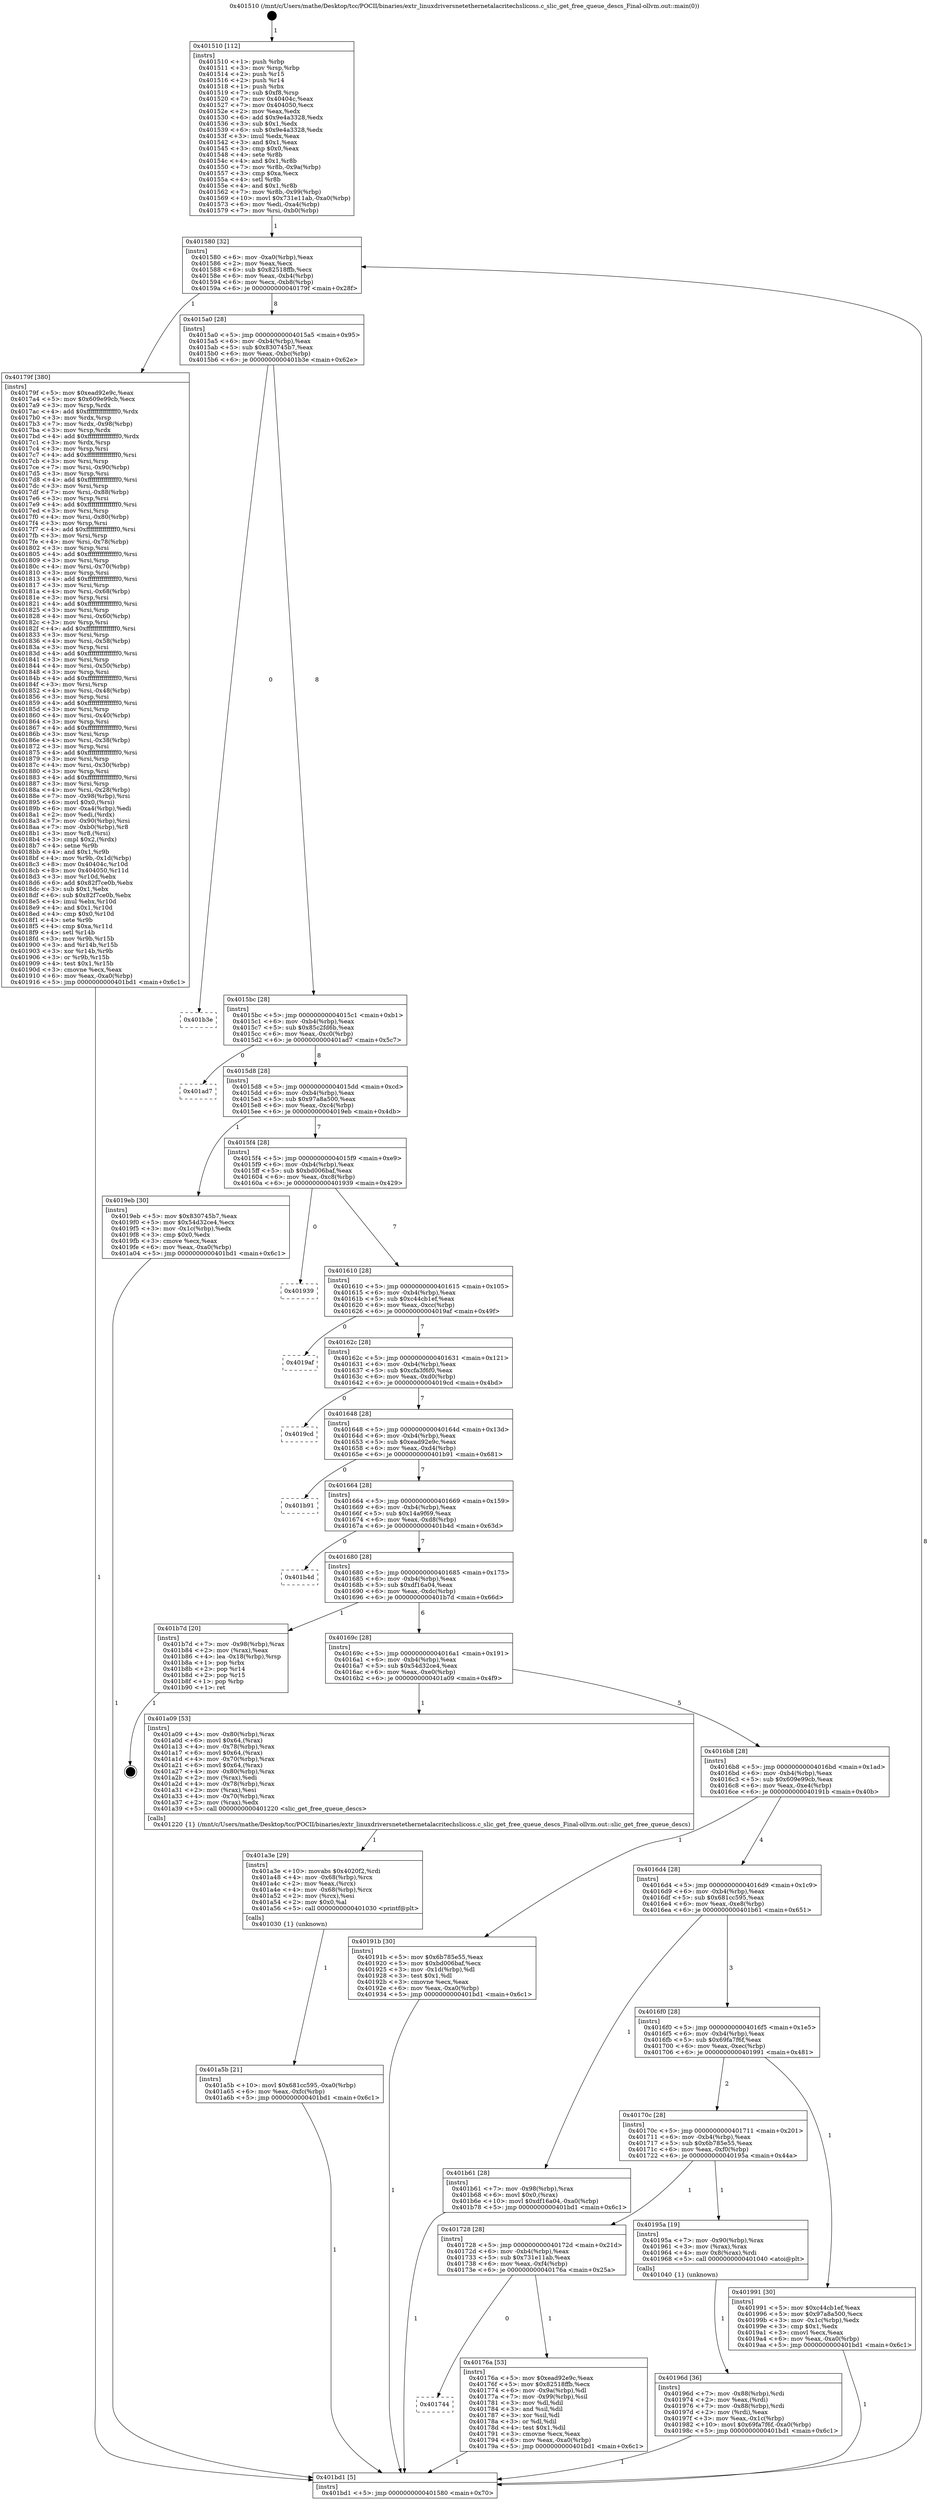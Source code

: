digraph "0x401510" {
  label = "0x401510 (/mnt/c/Users/mathe/Desktop/tcc/POCII/binaries/extr_linuxdriversnetethernetalacritechslicoss.c_slic_get_free_queue_descs_Final-ollvm.out::main(0))"
  labelloc = "t"
  node[shape=record]

  Entry [label="",width=0.3,height=0.3,shape=circle,fillcolor=black,style=filled]
  "0x401580" [label="{
     0x401580 [32]\l
     | [instrs]\l
     &nbsp;&nbsp;0x401580 \<+6\>: mov -0xa0(%rbp),%eax\l
     &nbsp;&nbsp;0x401586 \<+2\>: mov %eax,%ecx\l
     &nbsp;&nbsp;0x401588 \<+6\>: sub $0x82518ffb,%ecx\l
     &nbsp;&nbsp;0x40158e \<+6\>: mov %eax,-0xb4(%rbp)\l
     &nbsp;&nbsp;0x401594 \<+6\>: mov %ecx,-0xb8(%rbp)\l
     &nbsp;&nbsp;0x40159a \<+6\>: je 000000000040179f \<main+0x28f\>\l
  }"]
  "0x40179f" [label="{
     0x40179f [380]\l
     | [instrs]\l
     &nbsp;&nbsp;0x40179f \<+5\>: mov $0xead92e9c,%eax\l
     &nbsp;&nbsp;0x4017a4 \<+5\>: mov $0x609e99cb,%ecx\l
     &nbsp;&nbsp;0x4017a9 \<+3\>: mov %rsp,%rdx\l
     &nbsp;&nbsp;0x4017ac \<+4\>: add $0xfffffffffffffff0,%rdx\l
     &nbsp;&nbsp;0x4017b0 \<+3\>: mov %rdx,%rsp\l
     &nbsp;&nbsp;0x4017b3 \<+7\>: mov %rdx,-0x98(%rbp)\l
     &nbsp;&nbsp;0x4017ba \<+3\>: mov %rsp,%rdx\l
     &nbsp;&nbsp;0x4017bd \<+4\>: add $0xfffffffffffffff0,%rdx\l
     &nbsp;&nbsp;0x4017c1 \<+3\>: mov %rdx,%rsp\l
     &nbsp;&nbsp;0x4017c4 \<+3\>: mov %rsp,%rsi\l
     &nbsp;&nbsp;0x4017c7 \<+4\>: add $0xfffffffffffffff0,%rsi\l
     &nbsp;&nbsp;0x4017cb \<+3\>: mov %rsi,%rsp\l
     &nbsp;&nbsp;0x4017ce \<+7\>: mov %rsi,-0x90(%rbp)\l
     &nbsp;&nbsp;0x4017d5 \<+3\>: mov %rsp,%rsi\l
     &nbsp;&nbsp;0x4017d8 \<+4\>: add $0xfffffffffffffff0,%rsi\l
     &nbsp;&nbsp;0x4017dc \<+3\>: mov %rsi,%rsp\l
     &nbsp;&nbsp;0x4017df \<+7\>: mov %rsi,-0x88(%rbp)\l
     &nbsp;&nbsp;0x4017e6 \<+3\>: mov %rsp,%rsi\l
     &nbsp;&nbsp;0x4017e9 \<+4\>: add $0xfffffffffffffff0,%rsi\l
     &nbsp;&nbsp;0x4017ed \<+3\>: mov %rsi,%rsp\l
     &nbsp;&nbsp;0x4017f0 \<+4\>: mov %rsi,-0x80(%rbp)\l
     &nbsp;&nbsp;0x4017f4 \<+3\>: mov %rsp,%rsi\l
     &nbsp;&nbsp;0x4017f7 \<+4\>: add $0xfffffffffffffff0,%rsi\l
     &nbsp;&nbsp;0x4017fb \<+3\>: mov %rsi,%rsp\l
     &nbsp;&nbsp;0x4017fe \<+4\>: mov %rsi,-0x78(%rbp)\l
     &nbsp;&nbsp;0x401802 \<+3\>: mov %rsp,%rsi\l
     &nbsp;&nbsp;0x401805 \<+4\>: add $0xfffffffffffffff0,%rsi\l
     &nbsp;&nbsp;0x401809 \<+3\>: mov %rsi,%rsp\l
     &nbsp;&nbsp;0x40180c \<+4\>: mov %rsi,-0x70(%rbp)\l
     &nbsp;&nbsp;0x401810 \<+3\>: mov %rsp,%rsi\l
     &nbsp;&nbsp;0x401813 \<+4\>: add $0xfffffffffffffff0,%rsi\l
     &nbsp;&nbsp;0x401817 \<+3\>: mov %rsi,%rsp\l
     &nbsp;&nbsp;0x40181a \<+4\>: mov %rsi,-0x68(%rbp)\l
     &nbsp;&nbsp;0x40181e \<+3\>: mov %rsp,%rsi\l
     &nbsp;&nbsp;0x401821 \<+4\>: add $0xfffffffffffffff0,%rsi\l
     &nbsp;&nbsp;0x401825 \<+3\>: mov %rsi,%rsp\l
     &nbsp;&nbsp;0x401828 \<+4\>: mov %rsi,-0x60(%rbp)\l
     &nbsp;&nbsp;0x40182c \<+3\>: mov %rsp,%rsi\l
     &nbsp;&nbsp;0x40182f \<+4\>: add $0xfffffffffffffff0,%rsi\l
     &nbsp;&nbsp;0x401833 \<+3\>: mov %rsi,%rsp\l
     &nbsp;&nbsp;0x401836 \<+4\>: mov %rsi,-0x58(%rbp)\l
     &nbsp;&nbsp;0x40183a \<+3\>: mov %rsp,%rsi\l
     &nbsp;&nbsp;0x40183d \<+4\>: add $0xfffffffffffffff0,%rsi\l
     &nbsp;&nbsp;0x401841 \<+3\>: mov %rsi,%rsp\l
     &nbsp;&nbsp;0x401844 \<+4\>: mov %rsi,-0x50(%rbp)\l
     &nbsp;&nbsp;0x401848 \<+3\>: mov %rsp,%rsi\l
     &nbsp;&nbsp;0x40184b \<+4\>: add $0xfffffffffffffff0,%rsi\l
     &nbsp;&nbsp;0x40184f \<+3\>: mov %rsi,%rsp\l
     &nbsp;&nbsp;0x401852 \<+4\>: mov %rsi,-0x48(%rbp)\l
     &nbsp;&nbsp;0x401856 \<+3\>: mov %rsp,%rsi\l
     &nbsp;&nbsp;0x401859 \<+4\>: add $0xfffffffffffffff0,%rsi\l
     &nbsp;&nbsp;0x40185d \<+3\>: mov %rsi,%rsp\l
     &nbsp;&nbsp;0x401860 \<+4\>: mov %rsi,-0x40(%rbp)\l
     &nbsp;&nbsp;0x401864 \<+3\>: mov %rsp,%rsi\l
     &nbsp;&nbsp;0x401867 \<+4\>: add $0xfffffffffffffff0,%rsi\l
     &nbsp;&nbsp;0x40186b \<+3\>: mov %rsi,%rsp\l
     &nbsp;&nbsp;0x40186e \<+4\>: mov %rsi,-0x38(%rbp)\l
     &nbsp;&nbsp;0x401872 \<+3\>: mov %rsp,%rsi\l
     &nbsp;&nbsp;0x401875 \<+4\>: add $0xfffffffffffffff0,%rsi\l
     &nbsp;&nbsp;0x401879 \<+3\>: mov %rsi,%rsp\l
     &nbsp;&nbsp;0x40187c \<+4\>: mov %rsi,-0x30(%rbp)\l
     &nbsp;&nbsp;0x401880 \<+3\>: mov %rsp,%rsi\l
     &nbsp;&nbsp;0x401883 \<+4\>: add $0xfffffffffffffff0,%rsi\l
     &nbsp;&nbsp;0x401887 \<+3\>: mov %rsi,%rsp\l
     &nbsp;&nbsp;0x40188a \<+4\>: mov %rsi,-0x28(%rbp)\l
     &nbsp;&nbsp;0x40188e \<+7\>: mov -0x98(%rbp),%rsi\l
     &nbsp;&nbsp;0x401895 \<+6\>: movl $0x0,(%rsi)\l
     &nbsp;&nbsp;0x40189b \<+6\>: mov -0xa4(%rbp),%edi\l
     &nbsp;&nbsp;0x4018a1 \<+2\>: mov %edi,(%rdx)\l
     &nbsp;&nbsp;0x4018a3 \<+7\>: mov -0x90(%rbp),%rsi\l
     &nbsp;&nbsp;0x4018aa \<+7\>: mov -0xb0(%rbp),%r8\l
     &nbsp;&nbsp;0x4018b1 \<+3\>: mov %r8,(%rsi)\l
     &nbsp;&nbsp;0x4018b4 \<+3\>: cmpl $0x2,(%rdx)\l
     &nbsp;&nbsp;0x4018b7 \<+4\>: setne %r9b\l
     &nbsp;&nbsp;0x4018bb \<+4\>: and $0x1,%r9b\l
     &nbsp;&nbsp;0x4018bf \<+4\>: mov %r9b,-0x1d(%rbp)\l
     &nbsp;&nbsp;0x4018c3 \<+8\>: mov 0x40404c,%r10d\l
     &nbsp;&nbsp;0x4018cb \<+8\>: mov 0x404050,%r11d\l
     &nbsp;&nbsp;0x4018d3 \<+3\>: mov %r10d,%ebx\l
     &nbsp;&nbsp;0x4018d6 \<+6\>: add $0x82f7ce0b,%ebx\l
     &nbsp;&nbsp;0x4018dc \<+3\>: sub $0x1,%ebx\l
     &nbsp;&nbsp;0x4018df \<+6\>: sub $0x82f7ce0b,%ebx\l
     &nbsp;&nbsp;0x4018e5 \<+4\>: imul %ebx,%r10d\l
     &nbsp;&nbsp;0x4018e9 \<+4\>: and $0x1,%r10d\l
     &nbsp;&nbsp;0x4018ed \<+4\>: cmp $0x0,%r10d\l
     &nbsp;&nbsp;0x4018f1 \<+4\>: sete %r9b\l
     &nbsp;&nbsp;0x4018f5 \<+4\>: cmp $0xa,%r11d\l
     &nbsp;&nbsp;0x4018f9 \<+4\>: setl %r14b\l
     &nbsp;&nbsp;0x4018fd \<+3\>: mov %r9b,%r15b\l
     &nbsp;&nbsp;0x401900 \<+3\>: and %r14b,%r15b\l
     &nbsp;&nbsp;0x401903 \<+3\>: xor %r14b,%r9b\l
     &nbsp;&nbsp;0x401906 \<+3\>: or %r9b,%r15b\l
     &nbsp;&nbsp;0x401909 \<+4\>: test $0x1,%r15b\l
     &nbsp;&nbsp;0x40190d \<+3\>: cmovne %ecx,%eax\l
     &nbsp;&nbsp;0x401910 \<+6\>: mov %eax,-0xa0(%rbp)\l
     &nbsp;&nbsp;0x401916 \<+5\>: jmp 0000000000401bd1 \<main+0x6c1\>\l
  }"]
  "0x4015a0" [label="{
     0x4015a0 [28]\l
     | [instrs]\l
     &nbsp;&nbsp;0x4015a0 \<+5\>: jmp 00000000004015a5 \<main+0x95\>\l
     &nbsp;&nbsp;0x4015a5 \<+6\>: mov -0xb4(%rbp),%eax\l
     &nbsp;&nbsp;0x4015ab \<+5\>: sub $0x830745b7,%eax\l
     &nbsp;&nbsp;0x4015b0 \<+6\>: mov %eax,-0xbc(%rbp)\l
     &nbsp;&nbsp;0x4015b6 \<+6\>: je 0000000000401b3e \<main+0x62e\>\l
  }"]
  Exit [label="",width=0.3,height=0.3,shape=circle,fillcolor=black,style=filled,peripheries=2]
  "0x401b3e" [label="{
     0x401b3e\l
  }", style=dashed]
  "0x4015bc" [label="{
     0x4015bc [28]\l
     | [instrs]\l
     &nbsp;&nbsp;0x4015bc \<+5\>: jmp 00000000004015c1 \<main+0xb1\>\l
     &nbsp;&nbsp;0x4015c1 \<+6\>: mov -0xb4(%rbp),%eax\l
     &nbsp;&nbsp;0x4015c7 \<+5\>: sub $0x85c2fd6b,%eax\l
     &nbsp;&nbsp;0x4015cc \<+6\>: mov %eax,-0xc0(%rbp)\l
     &nbsp;&nbsp;0x4015d2 \<+6\>: je 0000000000401ad7 \<main+0x5c7\>\l
  }"]
  "0x401a5b" [label="{
     0x401a5b [21]\l
     | [instrs]\l
     &nbsp;&nbsp;0x401a5b \<+10\>: movl $0x681cc595,-0xa0(%rbp)\l
     &nbsp;&nbsp;0x401a65 \<+6\>: mov %eax,-0xfc(%rbp)\l
     &nbsp;&nbsp;0x401a6b \<+5\>: jmp 0000000000401bd1 \<main+0x6c1\>\l
  }"]
  "0x401ad7" [label="{
     0x401ad7\l
  }", style=dashed]
  "0x4015d8" [label="{
     0x4015d8 [28]\l
     | [instrs]\l
     &nbsp;&nbsp;0x4015d8 \<+5\>: jmp 00000000004015dd \<main+0xcd\>\l
     &nbsp;&nbsp;0x4015dd \<+6\>: mov -0xb4(%rbp),%eax\l
     &nbsp;&nbsp;0x4015e3 \<+5\>: sub $0x97a8a500,%eax\l
     &nbsp;&nbsp;0x4015e8 \<+6\>: mov %eax,-0xc4(%rbp)\l
     &nbsp;&nbsp;0x4015ee \<+6\>: je 00000000004019eb \<main+0x4db\>\l
  }"]
  "0x401a3e" [label="{
     0x401a3e [29]\l
     | [instrs]\l
     &nbsp;&nbsp;0x401a3e \<+10\>: movabs $0x4020f2,%rdi\l
     &nbsp;&nbsp;0x401a48 \<+4\>: mov -0x68(%rbp),%rcx\l
     &nbsp;&nbsp;0x401a4c \<+2\>: mov %eax,(%rcx)\l
     &nbsp;&nbsp;0x401a4e \<+4\>: mov -0x68(%rbp),%rcx\l
     &nbsp;&nbsp;0x401a52 \<+2\>: mov (%rcx),%esi\l
     &nbsp;&nbsp;0x401a54 \<+2\>: mov $0x0,%al\l
     &nbsp;&nbsp;0x401a56 \<+5\>: call 0000000000401030 \<printf@plt\>\l
     | [calls]\l
     &nbsp;&nbsp;0x401030 \{1\} (unknown)\l
  }"]
  "0x4019eb" [label="{
     0x4019eb [30]\l
     | [instrs]\l
     &nbsp;&nbsp;0x4019eb \<+5\>: mov $0x830745b7,%eax\l
     &nbsp;&nbsp;0x4019f0 \<+5\>: mov $0x54d32ce4,%ecx\l
     &nbsp;&nbsp;0x4019f5 \<+3\>: mov -0x1c(%rbp),%edx\l
     &nbsp;&nbsp;0x4019f8 \<+3\>: cmp $0x0,%edx\l
     &nbsp;&nbsp;0x4019fb \<+3\>: cmove %ecx,%eax\l
     &nbsp;&nbsp;0x4019fe \<+6\>: mov %eax,-0xa0(%rbp)\l
     &nbsp;&nbsp;0x401a04 \<+5\>: jmp 0000000000401bd1 \<main+0x6c1\>\l
  }"]
  "0x4015f4" [label="{
     0x4015f4 [28]\l
     | [instrs]\l
     &nbsp;&nbsp;0x4015f4 \<+5\>: jmp 00000000004015f9 \<main+0xe9\>\l
     &nbsp;&nbsp;0x4015f9 \<+6\>: mov -0xb4(%rbp),%eax\l
     &nbsp;&nbsp;0x4015ff \<+5\>: sub $0xbd006baf,%eax\l
     &nbsp;&nbsp;0x401604 \<+6\>: mov %eax,-0xc8(%rbp)\l
     &nbsp;&nbsp;0x40160a \<+6\>: je 0000000000401939 \<main+0x429\>\l
  }"]
  "0x40196d" [label="{
     0x40196d [36]\l
     | [instrs]\l
     &nbsp;&nbsp;0x40196d \<+7\>: mov -0x88(%rbp),%rdi\l
     &nbsp;&nbsp;0x401974 \<+2\>: mov %eax,(%rdi)\l
     &nbsp;&nbsp;0x401976 \<+7\>: mov -0x88(%rbp),%rdi\l
     &nbsp;&nbsp;0x40197d \<+2\>: mov (%rdi),%eax\l
     &nbsp;&nbsp;0x40197f \<+3\>: mov %eax,-0x1c(%rbp)\l
     &nbsp;&nbsp;0x401982 \<+10\>: movl $0x69fa7f6f,-0xa0(%rbp)\l
     &nbsp;&nbsp;0x40198c \<+5\>: jmp 0000000000401bd1 \<main+0x6c1\>\l
  }"]
  "0x401939" [label="{
     0x401939\l
  }", style=dashed]
  "0x401610" [label="{
     0x401610 [28]\l
     | [instrs]\l
     &nbsp;&nbsp;0x401610 \<+5\>: jmp 0000000000401615 \<main+0x105\>\l
     &nbsp;&nbsp;0x401615 \<+6\>: mov -0xb4(%rbp),%eax\l
     &nbsp;&nbsp;0x40161b \<+5\>: sub $0xc44cb1ef,%eax\l
     &nbsp;&nbsp;0x401620 \<+6\>: mov %eax,-0xcc(%rbp)\l
     &nbsp;&nbsp;0x401626 \<+6\>: je 00000000004019af \<main+0x49f\>\l
  }"]
  "0x401510" [label="{
     0x401510 [112]\l
     | [instrs]\l
     &nbsp;&nbsp;0x401510 \<+1\>: push %rbp\l
     &nbsp;&nbsp;0x401511 \<+3\>: mov %rsp,%rbp\l
     &nbsp;&nbsp;0x401514 \<+2\>: push %r15\l
     &nbsp;&nbsp;0x401516 \<+2\>: push %r14\l
     &nbsp;&nbsp;0x401518 \<+1\>: push %rbx\l
     &nbsp;&nbsp;0x401519 \<+7\>: sub $0xf8,%rsp\l
     &nbsp;&nbsp;0x401520 \<+7\>: mov 0x40404c,%eax\l
     &nbsp;&nbsp;0x401527 \<+7\>: mov 0x404050,%ecx\l
     &nbsp;&nbsp;0x40152e \<+2\>: mov %eax,%edx\l
     &nbsp;&nbsp;0x401530 \<+6\>: add $0x9e4a3328,%edx\l
     &nbsp;&nbsp;0x401536 \<+3\>: sub $0x1,%edx\l
     &nbsp;&nbsp;0x401539 \<+6\>: sub $0x9e4a3328,%edx\l
     &nbsp;&nbsp;0x40153f \<+3\>: imul %edx,%eax\l
     &nbsp;&nbsp;0x401542 \<+3\>: and $0x1,%eax\l
     &nbsp;&nbsp;0x401545 \<+3\>: cmp $0x0,%eax\l
     &nbsp;&nbsp;0x401548 \<+4\>: sete %r8b\l
     &nbsp;&nbsp;0x40154c \<+4\>: and $0x1,%r8b\l
     &nbsp;&nbsp;0x401550 \<+7\>: mov %r8b,-0x9a(%rbp)\l
     &nbsp;&nbsp;0x401557 \<+3\>: cmp $0xa,%ecx\l
     &nbsp;&nbsp;0x40155a \<+4\>: setl %r8b\l
     &nbsp;&nbsp;0x40155e \<+4\>: and $0x1,%r8b\l
     &nbsp;&nbsp;0x401562 \<+7\>: mov %r8b,-0x99(%rbp)\l
     &nbsp;&nbsp;0x401569 \<+10\>: movl $0x731e11ab,-0xa0(%rbp)\l
     &nbsp;&nbsp;0x401573 \<+6\>: mov %edi,-0xa4(%rbp)\l
     &nbsp;&nbsp;0x401579 \<+7\>: mov %rsi,-0xb0(%rbp)\l
  }"]
  "0x4019af" [label="{
     0x4019af\l
  }", style=dashed]
  "0x40162c" [label="{
     0x40162c [28]\l
     | [instrs]\l
     &nbsp;&nbsp;0x40162c \<+5\>: jmp 0000000000401631 \<main+0x121\>\l
     &nbsp;&nbsp;0x401631 \<+6\>: mov -0xb4(%rbp),%eax\l
     &nbsp;&nbsp;0x401637 \<+5\>: sub $0xcfa3f6f0,%eax\l
     &nbsp;&nbsp;0x40163c \<+6\>: mov %eax,-0xd0(%rbp)\l
     &nbsp;&nbsp;0x401642 \<+6\>: je 00000000004019cd \<main+0x4bd\>\l
  }"]
  "0x401bd1" [label="{
     0x401bd1 [5]\l
     | [instrs]\l
     &nbsp;&nbsp;0x401bd1 \<+5\>: jmp 0000000000401580 \<main+0x70\>\l
  }"]
  "0x4019cd" [label="{
     0x4019cd\l
  }", style=dashed]
  "0x401648" [label="{
     0x401648 [28]\l
     | [instrs]\l
     &nbsp;&nbsp;0x401648 \<+5\>: jmp 000000000040164d \<main+0x13d\>\l
     &nbsp;&nbsp;0x40164d \<+6\>: mov -0xb4(%rbp),%eax\l
     &nbsp;&nbsp;0x401653 \<+5\>: sub $0xead92e9c,%eax\l
     &nbsp;&nbsp;0x401658 \<+6\>: mov %eax,-0xd4(%rbp)\l
     &nbsp;&nbsp;0x40165e \<+6\>: je 0000000000401b91 \<main+0x681\>\l
  }"]
  "0x401744" [label="{
     0x401744\l
  }", style=dashed]
  "0x401b91" [label="{
     0x401b91\l
  }", style=dashed]
  "0x401664" [label="{
     0x401664 [28]\l
     | [instrs]\l
     &nbsp;&nbsp;0x401664 \<+5\>: jmp 0000000000401669 \<main+0x159\>\l
     &nbsp;&nbsp;0x401669 \<+6\>: mov -0xb4(%rbp),%eax\l
     &nbsp;&nbsp;0x40166f \<+5\>: sub $0x14a9f69,%eax\l
     &nbsp;&nbsp;0x401674 \<+6\>: mov %eax,-0xd8(%rbp)\l
     &nbsp;&nbsp;0x40167a \<+6\>: je 0000000000401b4d \<main+0x63d\>\l
  }"]
  "0x40176a" [label="{
     0x40176a [53]\l
     | [instrs]\l
     &nbsp;&nbsp;0x40176a \<+5\>: mov $0xead92e9c,%eax\l
     &nbsp;&nbsp;0x40176f \<+5\>: mov $0x82518ffb,%ecx\l
     &nbsp;&nbsp;0x401774 \<+6\>: mov -0x9a(%rbp),%dl\l
     &nbsp;&nbsp;0x40177a \<+7\>: mov -0x99(%rbp),%sil\l
     &nbsp;&nbsp;0x401781 \<+3\>: mov %dl,%dil\l
     &nbsp;&nbsp;0x401784 \<+3\>: and %sil,%dil\l
     &nbsp;&nbsp;0x401787 \<+3\>: xor %sil,%dl\l
     &nbsp;&nbsp;0x40178a \<+3\>: or %dl,%dil\l
     &nbsp;&nbsp;0x40178d \<+4\>: test $0x1,%dil\l
     &nbsp;&nbsp;0x401791 \<+3\>: cmovne %ecx,%eax\l
     &nbsp;&nbsp;0x401794 \<+6\>: mov %eax,-0xa0(%rbp)\l
     &nbsp;&nbsp;0x40179a \<+5\>: jmp 0000000000401bd1 \<main+0x6c1\>\l
  }"]
  "0x401b4d" [label="{
     0x401b4d\l
  }", style=dashed]
  "0x401680" [label="{
     0x401680 [28]\l
     | [instrs]\l
     &nbsp;&nbsp;0x401680 \<+5\>: jmp 0000000000401685 \<main+0x175\>\l
     &nbsp;&nbsp;0x401685 \<+6\>: mov -0xb4(%rbp),%eax\l
     &nbsp;&nbsp;0x40168b \<+5\>: sub $0xdf16a04,%eax\l
     &nbsp;&nbsp;0x401690 \<+6\>: mov %eax,-0xdc(%rbp)\l
     &nbsp;&nbsp;0x401696 \<+6\>: je 0000000000401b7d \<main+0x66d\>\l
  }"]
  "0x401728" [label="{
     0x401728 [28]\l
     | [instrs]\l
     &nbsp;&nbsp;0x401728 \<+5\>: jmp 000000000040172d \<main+0x21d\>\l
     &nbsp;&nbsp;0x40172d \<+6\>: mov -0xb4(%rbp),%eax\l
     &nbsp;&nbsp;0x401733 \<+5\>: sub $0x731e11ab,%eax\l
     &nbsp;&nbsp;0x401738 \<+6\>: mov %eax,-0xf4(%rbp)\l
     &nbsp;&nbsp;0x40173e \<+6\>: je 000000000040176a \<main+0x25a\>\l
  }"]
  "0x401b7d" [label="{
     0x401b7d [20]\l
     | [instrs]\l
     &nbsp;&nbsp;0x401b7d \<+7\>: mov -0x98(%rbp),%rax\l
     &nbsp;&nbsp;0x401b84 \<+2\>: mov (%rax),%eax\l
     &nbsp;&nbsp;0x401b86 \<+4\>: lea -0x18(%rbp),%rsp\l
     &nbsp;&nbsp;0x401b8a \<+1\>: pop %rbx\l
     &nbsp;&nbsp;0x401b8b \<+2\>: pop %r14\l
     &nbsp;&nbsp;0x401b8d \<+2\>: pop %r15\l
     &nbsp;&nbsp;0x401b8f \<+1\>: pop %rbp\l
     &nbsp;&nbsp;0x401b90 \<+1\>: ret\l
  }"]
  "0x40169c" [label="{
     0x40169c [28]\l
     | [instrs]\l
     &nbsp;&nbsp;0x40169c \<+5\>: jmp 00000000004016a1 \<main+0x191\>\l
     &nbsp;&nbsp;0x4016a1 \<+6\>: mov -0xb4(%rbp),%eax\l
     &nbsp;&nbsp;0x4016a7 \<+5\>: sub $0x54d32ce4,%eax\l
     &nbsp;&nbsp;0x4016ac \<+6\>: mov %eax,-0xe0(%rbp)\l
     &nbsp;&nbsp;0x4016b2 \<+6\>: je 0000000000401a09 \<main+0x4f9\>\l
  }"]
  "0x40195a" [label="{
     0x40195a [19]\l
     | [instrs]\l
     &nbsp;&nbsp;0x40195a \<+7\>: mov -0x90(%rbp),%rax\l
     &nbsp;&nbsp;0x401961 \<+3\>: mov (%rax),%rax\l
     &nbsp;&nbsp;0x401964 \<+4\>: mov 0x8(%rax),%rdi\l
     &nbsp;&nbsp;0x401968 \<+5\>: call 0000000000401040 \<atoi@plt\>\l
     | [calls]\l
     &nbsp;&nbsp;0x401040 \{1\} (unknown)\l
  }"]
  "0x401a09" [label="{
     0x401a09 [53]\l
     | [instrs]\l
     &nbsp;&nbsp;0x401a09 \<+4\>: mov -0x80(%rbp),%rax\l
     &nbsp;&nbsp;0x401a0d \<+6\>: movl $0x64,(%rax)\l
     &nbsp;&nbsp;0x401a13 \<+4\>: mov -0x78(%rbp),%rax\l
     &nbsp;&nbsp;0x401a17 \<+6\>: movl $0x64,(%rax)\l
     &nbsp;&nbsp;0x401a1d \<+4\>: mov -0x70(%rbp),%rax\l
     &nbsp;&nbsp;0x401a21 \<+6\>: movl $0x64,(%rax)\l
     &nbsp;&nbsp;0x401a27 \<+4\>: mov -0x80(%rbp),%rax\l
     &nbsp;&nbsp;0x401a2b \<+2\>: mov (%rax),%edi\l
     &nbsp;&nbsp;0x401a2d \<+4\>: mov -0x78(%rbp),%rax\l
     &nbsp;&nbsp;0x401a31 \<+2\>: mov (%rax),%esi\l
     &nbsp;&nbsp;0x401a33 \<+4\>: mov -0x70(%rbp),%rax\l
     &nbsp;&nbsp;0x401a37 \<+2\>: mov (%rax),%edx\l
     &nbsp;&nbsp;0x401a39 \<+5\>: call 0000000000401220 \<slic_get_free_queue_descs\>\l
     | [calls]\l
     &nbsp;&nbsp;0x401220 \{1\} (/mnt/c/Users/mathe/Desktop/tcc/POCII/binaries/extr_linuxdriversnetethernetalacritechslicoss.c_slic_get_free_queue_descs_Final-ollvm.out::slic_get_free_queue_descs)\l
  }"]
  "0x4016b8" [label="{
     0x4016b8 [28]\l
     | [instrs]\l
     &nbsp;&nbsp;0x4016b8 \<+5\>: jmp 00000000004016bd \<main+0x1ad\>\l
     &nbsp;&nbsp;0x4016bd \<+6\>: mov -0xb4(%rbp),%eax\l
     &nbsp;&nbsp;0x4016c3 \<+5\>: sub $0x609e99cb,%eax\l
     &nbsp;&nbsp;0x4016c8 \<+6\>: mov %eax,-0xe4(%rbp)\l
     &nbsp;&nbsp;0x4016ce \<+6\>: je 000000000040191b \<main+0x40b\>\l
  }"]
  "0x40170c" [label="{
     0x40170c [28]\l
     | [instrs]\l
     &nbsp;&nbsp;0x40170c \<+5\>: jmp 0000000000401711 \<main+0x201\>\l
     &nbsp;&nbsp;0x401711 \<+6\>: mov -0xb4(%rbp),%eax\l
     &nbsp;&nbsp;0x401717 \<+5\>: sub $0x6b785e55,%eax\l
     &nbsp;&nbsp;0x40171c \<+6\>: mov %eax,-0xf0(%rbp)\l
     &nbsp;&nbsp;0x401722 \<+6\>: je 000000000040195a \<main+0x44a\>\l
  }"]
  "0x40191b" [label="{
     0x40191b [30]\l
     | [instrs]\l
     &nbsp;&nbsp;0x40191b \<+5\>: mov $0x6b785e55,%eax\l
     &nbsp;&nbsp;0x401920 \<+5\>: mov $0xbd006baf,%ecx\l
     &nbsp;&nbsp;0x401925 \<+3\>: mov -0x1d(%rbp),%dl\l
     &nbsp;&nbsp;0x401928 \<+3\>: test $0x1,%dl\l
     &nbsp;&nbsp;0x40192b \<+3\>: cmovne %ecx,%eax\l
     &nbsp;&nbsp;0x40192e \<+6\>: mov %eax,-0xa0(%rbp)\l
     &nbsp;&nbsp;0x401934 \<+5\>: jmp 0000000000401bd1 \<main+0x6c1\>\l
  }"]
  "0x4016d4" [label="{
     0x4016d4 [28]\l
     | [instrs]\l
     &nbsp;&nbsp;0x4016d4 \<+5\>: jmp 00000000004016d9 \<main+0x1c9\>\l
     &nbsp;&nbsp;0x4016d9 \<+6\>: mov -0xb4(%rbp),%eax\l
     &nbsp;&nbsp;0x4016df \<+5\>: sub $0x681cc595,%eax\l
     &nbsp;&nbsp;0x4016e4 \<+6\>: mov %eax,-0xe8(%rbp)\l
     &nbsp;&nbsp;0x4016ea \<+6\>: je 0000000000401b61 \<main+0x651\>\l
  }"]
  "0x401991" [label="{
     0x401991 [30]\l
     | [instrs]\l
     &nbsp;&nbsp;0x401991 \<+5\>: mov $0xc44cb1ef,%eax\l
     &nbsp;&nbsp;0x401996 \<+5\>: mov $0x97a8a500,%ecx\l
     &nbsp;&nbsp;0x40199b \<+3\>: mov -0x1c(%rbp),%edx\l
     &nbsp;&nbsp;0x40199e \<+3\>: cmp $0x1,%edx\l
     &nbsp;&nbsp;0x4019a1 \<+3\>: cmovl %ecx,%eax\l
     &nbsp;&nbsp;0x4019a4 \<+6\>: mov %eax,-0xa0(%rbp)\l
     &nbsp;&nbsp;0x4019aa \<+5\>: jmp 0000000000401bd1 \<main+0x6c1\>\l
  }"]
  "0x401b61" [label="{
     0x401b61 [28]\l
     | [instrs]\l
     &nbsp;&nbsp;0x401b61 \<+7\>: mov -0x98(%rbp),%rax\l
     &nbsp;&nbsp;0x401b68 \<+6\>: movl $0x0,(%rax)\l
     &nbsp;&nbsp;0x401b6e \<+10\>: movl $0xdf16a04,-0xa0(%rbp)\l
     &nbsp;&nbsp;0x401b78 \<+5\>: jmp 0000000000401bd1 \<main+0x6c1\>\l
  }"]
  "0x4016f0" [label="{
     0x4016f0 [28]\l
     | [instrs]\l
     &nbsp;&nbsp;0x4016f0 \<+5\>: jmp 00000000004016f5 \<main+0x1e5\>\l
     &nbsp;&nbsp;0x4016f5 \<+6\>: mov -0xb4(%rbp),%eax\l
     &nbsp;&nbsp;0x4016fb \<+5\>: sub $0x69fa7f6f,%eax\l
     &nbsp;&nbsp;0x401700 \<+6\>: mov %eax,-0xec(%rbp)\l
     &nbsp;&nbsp;0x401706 \<+6\>: je 0000000000401991 \<main+0x481\>\l
  }"]
  Entry -> "0x401510" [label=" 1"]
  "0x401580" -> "0x40179f" [label=" 1"]
  "0x401580" -> "0x4015a0" [label=" 8"]
  "0x401b7d" -> Exit [label=" 1"]
  "0x4015a0" -> "0x401b3e" [label=" 0"]
  "0x4015a0" -> "0x4015bc" [label=" 8"]
  "0x401b61" -> "0x401bd1" [label=" 1"]
  "0x4015bc" -> "0x401ad7" [label=" 0"]
  "0x4015bc" -> "0x4015d8" [label=" 8"]
  "0x401a5b" -> "0x401bd1" [label=" 1"]
  "0x4015d8" -> "0x4019eb" [label=" 1"]
  "0x4015d8" -> "0x4015f4" [label=" 7"]
  "0x401a3e" -> "0x401a5b" [label=" 1"]
  "0x4015f4" -> "0x401939" [label=" 0"]
  "0x4015f4" -> "0x401610" [label=" 7"]
  "0x401a09" -> "0x401a3e" [label=" 1"]
  "0x401610" -> "0x4019af" [label=" 0"]
  "0x401610" -> "0x40162c" [label=" 7"]
  "0x401991" -> "0x401bd1" [label=" 1"]
  "0x40162c" -> "0x4019cd" [label=" 0"]
  "0x40162c" -> "0x401648" [label=" 7"]
  "0x40196d" -> "0x401bd1" [label=" 1"]
  "0x401648" -> "0x401b91" [label=" 0"]
  "0x401648" -> "0x401664" [label=" 7"]
  "0x40195a" -> "0x40196d" [label=" 1"]
  "0x401664" -> "0x401b4d" [label=" 0"]
  "0x401664" -> "0x401680" [label=" 7"]
  "0x40191b" -> "0x401bd1" [label=" 1"]
  "0x401680" -> "0x401b7d" [label=" 1"]
  "0x401680" -> "0x40169c" [label=" 6"]
  "0x4019eb" -> "0x401bd1" [label=" 1"]
  "0x40169c" -> "0x401a09" [label=" 1"]
  "0x40169c" -> "0x4016b8" [label=" 5"]
  "0x401bd1" -> "0x401580" [label=" 8"]
  "0x4016b8" -> "0x40191b" [label=" 1"]
  "0x4016b8" -> "0x4016d4" [label=" 4"]
  "0x40176a" -> "0x401bd1" [label=" 1"]
  "0x4016d4" -> "0x401b61" [label=" 1"]
  "0x4016d4" -> "0x4016f0" [label=" 3"]
  "0x401728" -> "0x401744" [label=" 0"]
  "0x4016f0" -> "0x401991" [label=" 1"]
  "0x4016f0" -> "0x40170c" [label=" 2"]
  "0x401510" -> "0x401580" [label=" 1"]
  "0x40170c" -> "0x40195a" [label=" 1"]
  "0x40170c" -> "0x401728" [label=" 1"]
  "0x40179f" -> "0x401bd1" [label=" 1"]
  "0x401728" -> "0x40176a" [label=" 1"]
}
